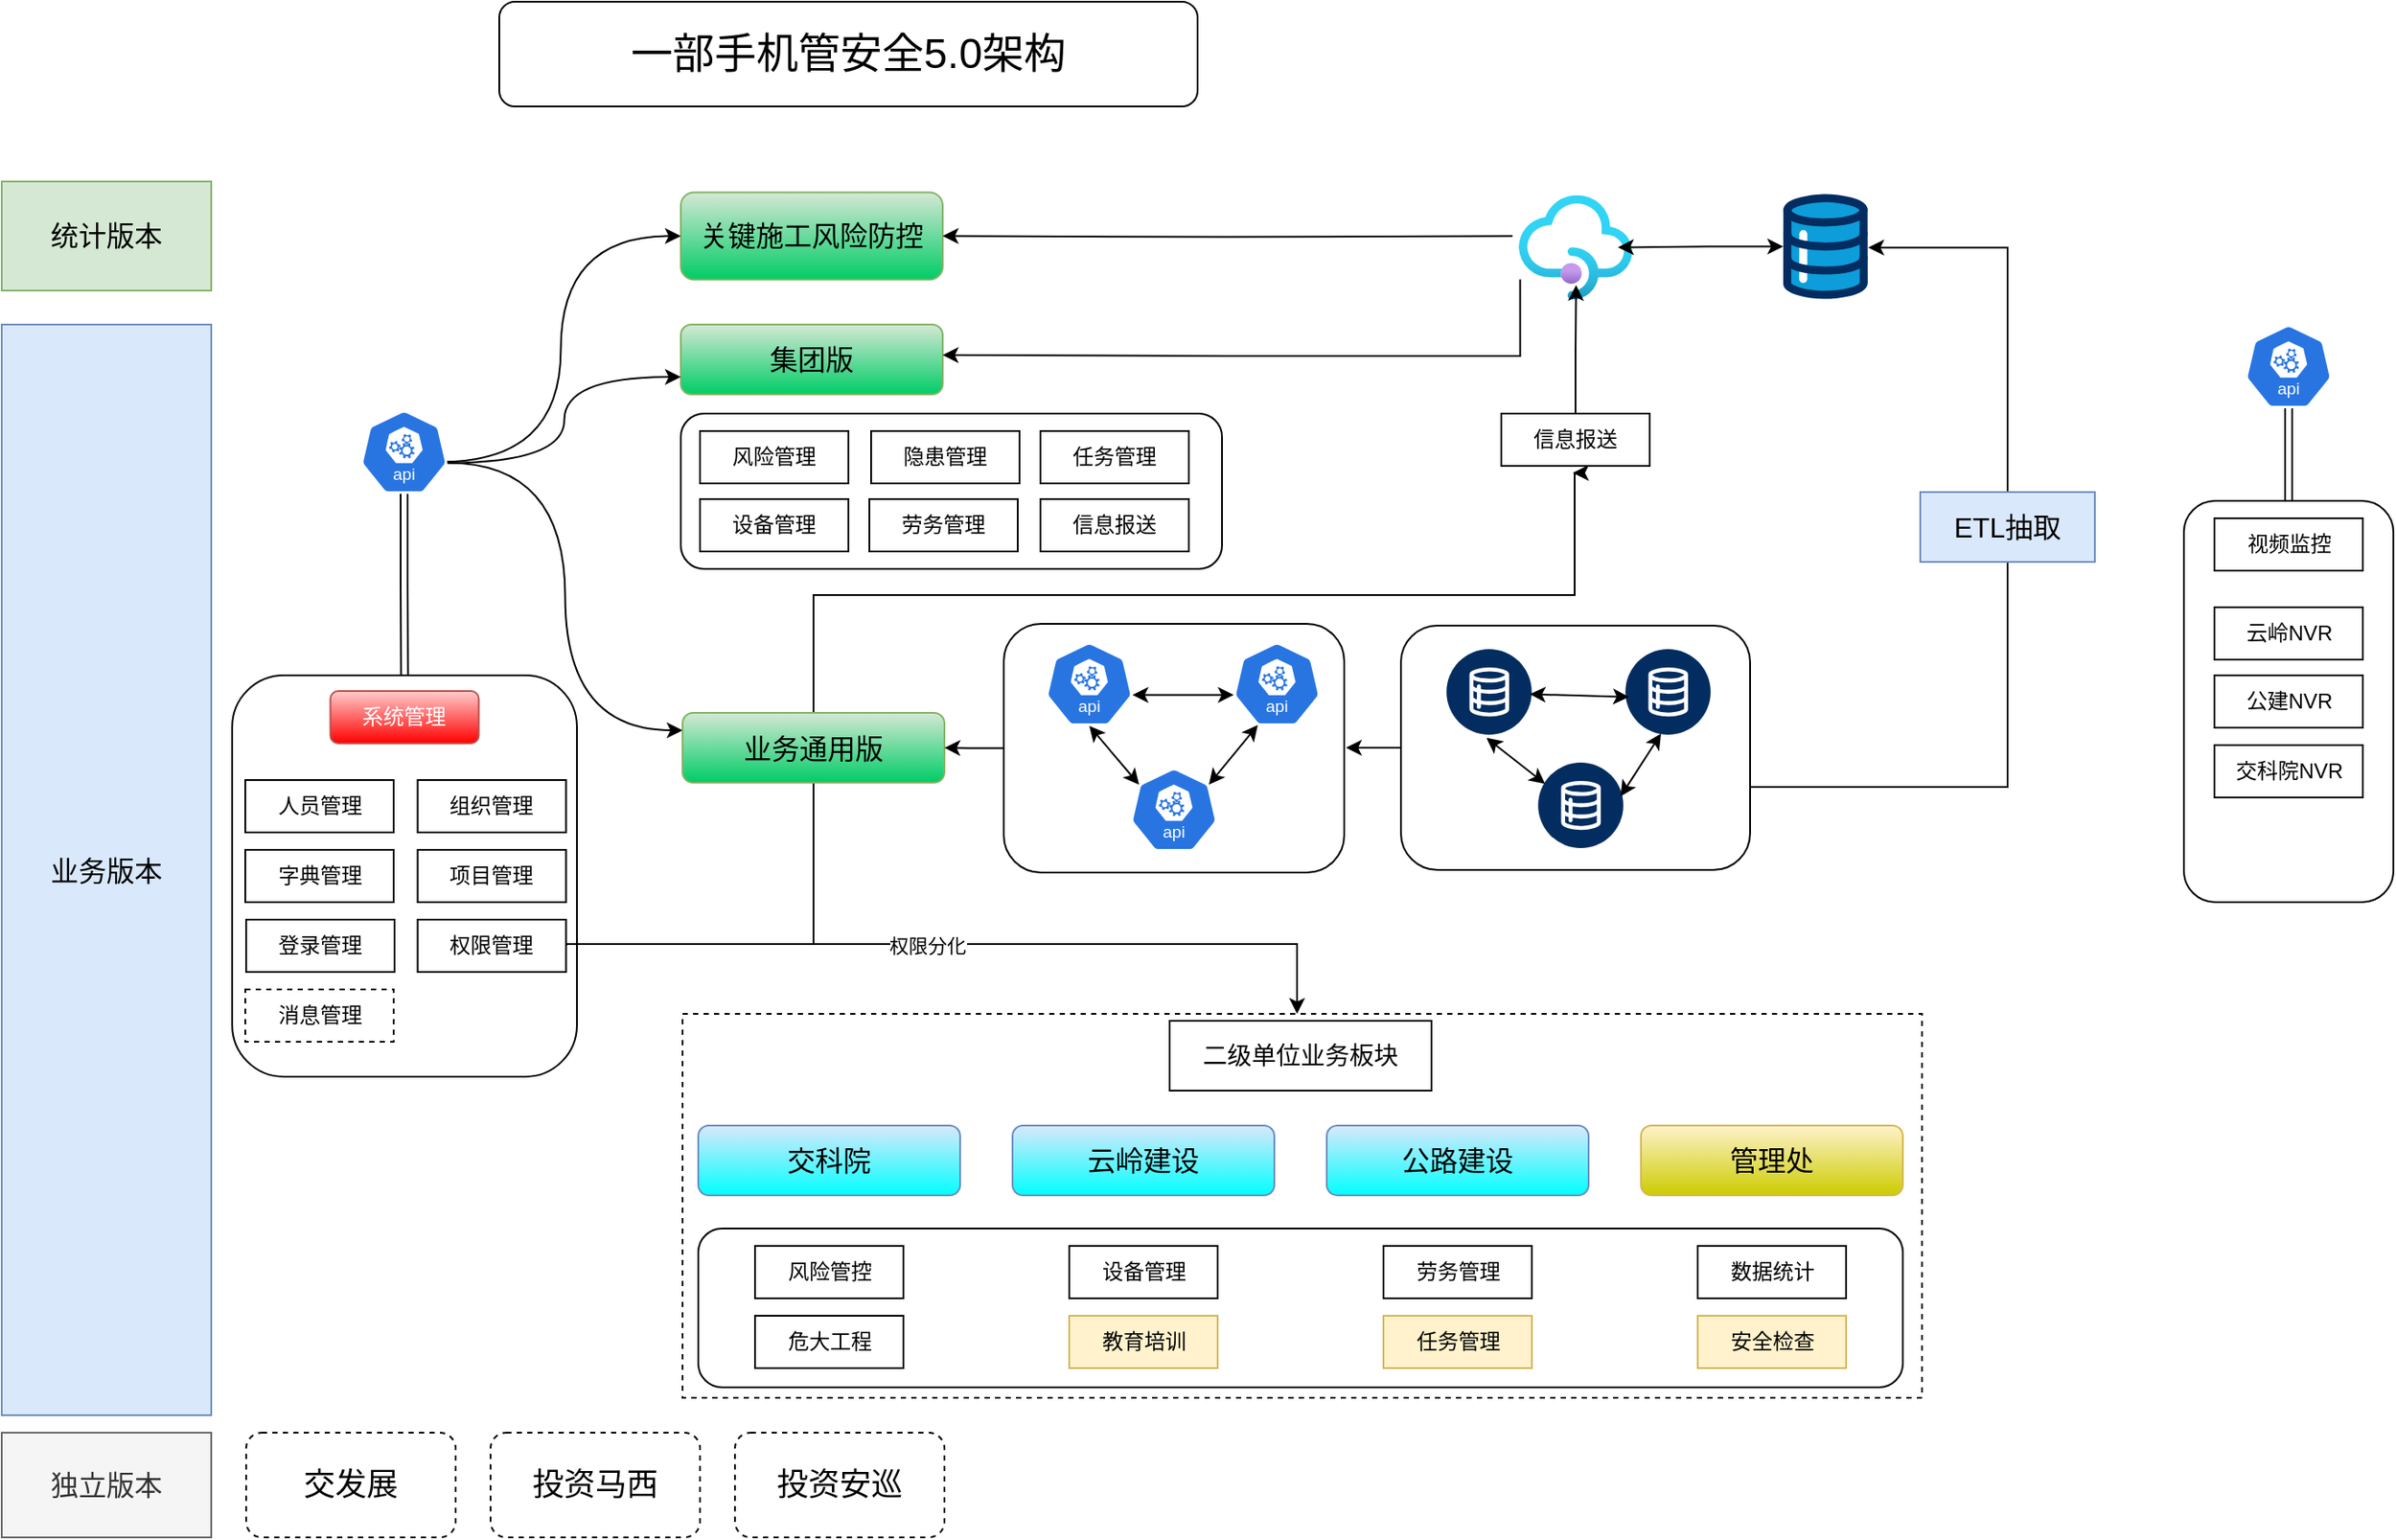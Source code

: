 <mxfile version="26.0.5">
  <diagram name="第 1 页" id="hRdyBuIe_j8G2PpD1SFF">
    <mxGraphModel dx="1235" dy="655" grid="1" gridSize="10" guides="1" tooltips="1" connect="1" arrows="1" fold="1" page="1" pageScale="1" pageWidth="827" pageHeight="1169" math="0" shadow="0">
      <root>
        <mxCell id="0" />
        <mxCell id="1" parent="0" />
        <mxCell id="ZmFsVwPLsDHrUgONcmU9-28" value="" style="rounded=0;whiteSpace=wrap;html=1;dashed=1;" vertex="1" parent="1">
          <mxGeometry x="400" y="600" width="710" height="220" as="geometry" />
        </mxCell>
        <mxCell id="cwfqS2g9V0hjJfOpwHUW-23" value="" style="rounded=1;whiteSpace=wrap;html=1;" parent="1" vertex="1">
          <mxGeometry x="1260" y="306" width="120" height="230" as="geometry" />
        </mxCell>
        <mxCell id="npg-B8WdXjfn3l7shgS7-78" style="edgeStyle=orthogonalEdgeStyle;rounded=0;orthogonalLoop=1;jettySize=auto;html=1;entryX=1.006;entryY=0.51;entryDx=0;entryDy=0;entryPerimeter=0;exitX=1;exitY=0.5;exitDx=0;exitDy=0;" parent="1" source="ZmFsVwPLsDHrUgONcmU9-8" target="npg-B8WdXjfn3l7shgS7-77" edge="1">
          <mxGeometry relative="1" as="geometry">
            <Array as="points">
              <mxPoint x="1159" y="470" />
              <mxPoint x="1159" y="161" />
            </Array>
            <mxPoint x="525" y="740" as="sourcePoint" />
          </mxGeometry>
        </mxCell>
        <mxCell id="npg-B8WdXjfn3l7shgS7-1" value="&lt;font style=&quot;font-size: 24px;&quot;&gt;一部手机管安全5.0架构&lt;/font&gt;" style="rounded=1;whiteSpace=wrap;html=1;" parent="1" vertex="1">
          <mxGeometry x="295" y="20" width="400" height="60" as="geometry" />
        </mxCell>
        <mxCell id="npg-B8WdXjfn3l7shgS7-2" value="&lt;font style=&quot;font-size: 16px;&quot;&gt;云岭建设&lt;/font&gt;" style="rounded=1;whiteSpace=wrap;html=1;fillColor=#dae8fc;strokeColor=#6c8ebf;gradientColor=#00FFFF;" parent="1" vertex="1">
          <mxGeometry x="589" y="664" width="150" height="40" as="geometry" />
        </mxCell>
        <mxCell id="npg-B8WdXjfn3l7shgS7-3" value="&lt;font style=&quot;font-size: 16px;&quot;&gt;交科院&lt;/font&gt;" style="rounded=1;whiteSpace=wrap;html=1;fillColor=#dae8fc;strokeColor=#6c8ebf;gradientColor=#00FFFF;" parent="1" vertex="1">
          <mxGeometry x="409" y="664" width="150" height="40" as="geometry" />
        </mxCell>
        <mxCell id="npg-B8WdXjfn3l7shgS7-4" value="&lt;font style=&quot;font-size: 16px;&quot;&gt;公路建设&lt;/font&gt;" style="rounded=1;whiteSpace=wrap;html=1;fillColor=#dae8fc;strokeColor=#6c8ebf;gradientColor=#00FFFF;" parent="1" vertex="1">
          <mxGeometry x="769" y="664" width="150" height="40" as="geometry" />
        </mxCell>
        <mxCell id="npg-B8WdXjfn3l7shgS7-5" value="&lt;font style=&quot;font-size: 16px;&quot;&gt;管理处&lt;/font&gt;" style="rounded=1;whiteSpace=wrap;html=1;fillColor=#fff2cc;strokeColor=#d6b656;gradientColor=#CCCC00;" parent="1" vertex="1">
          <mxGeometry x="949" y="664" width="150" height="40" as="geometry" />
        </mxCell>
        <mxCell id="npg-B8WdXjfn3l7shgS7-6" value="&lt;font style=&quot;font-size: 18px;&quot;&gt;交发展&lt;/font&gt;" style="rounded=1;whiteSpace=wrap;html=1;dashed=1;" parent="1" vertex="1">
          <mxGeometry x="150" y="840" width="120" height="60" as="geometry" />
        </mxCell>
        <mxCell id="npg-B8WdXjfn3l7shgS7-7" value="&lt;font style=&quot;font-size: 18px;&quot;&gt;投资马西&lt;/font&gt;" style="rounded=1;whiteSpace=wrap;html=1;dashed=1;" parent="1" vertex="1">
          <mxGeometry x="290" y="840" width="120" height="60" as="geometry" />
        </mxCell>
        <mxCell id="npg-B8WdXjfn3l7shgS7-8" value="&lt;font style=&quot;font-size: 18px;&quot;&gt;投资安巡&lt;/font&gt;" style="rounded=1;whiteSpace=wrap;html=1;dashed=1;" parent="1" vertex="1">
          <mxGeometry x="430" y="840" width="120" height="60" as="geometry" />
        </mxCell>
        <mxCell id="npg-B8WdXjfn3l7shgS7-9" value="&lt;font style=&quot;font-size: 16px;&quot;&gt;集团版&lt;/font&gt;" style="rounded=1;whiteSpace=wrap;html=1;fillColor=#d5e8d4;strokeColor=#82b366;gradientColor=#00CC66;" parent="1" vertex="1">
          <mxGeometry x="399" y="205" width="150" height="40" as="geometry" />
        </mxCell>
        <mxCell id="npg-B8WdXjfn3l7shgS7-10" value="&lt;font style=&quot;font-size: 16px;&quot;&gt;关键施工风险防控&lt;/font&gt;" style="rounded=1;whiteSpace=wrap;html=1;fillColor=#d5e8d4;strokeColor=#82b366;gradientColor=#00CC66;" parent="1" vertex="1">
          <mxGeometry x="399" y="129.25" width="150" height="50" as="geometry" />
        </mxCell>
        <mxCell id="npg-B8WdXjfn3l7shgS7-13" value="&lt;font style=&quot;font-size: 16px;&quot;&gt;独立版本&lt;/font&gt;" style="rounded=0;whiteSpace=wrap;html=1;fillColor=#f5f5f5;fontColor=#333333;strokeColor=#666666;" parent="1" vertex="1">
          <mxGeometry x="10" y="840" width="120" height="60" as="geometry" />
        </mxCell>
        <mxCell id="npg-B8WdXjfn3l7shgS7-14" value="&lt;font style=&quot;font-size: 16px;&quot;&gt;业务版本&lt;/font&gt;" style="rounded=0;whiteSpace=wrap;html=1;fillColor=#dae8fc;strokeColor=#6c8ebf;" parent="1" vertex="1">
          <mxGeometry x="10" y="205" width="120" height="625" as="geometry" />
        </mxCell>
        <mxCell id="npg-B8WdXjfn3l7shgS7-15" value="&lt;font style=&quot;font-size: 16px;&quot;&gt;统计版本&lt;/font&gt;" style="rounded=0;whiteSpace=wrap;html=1;fillColor=#d5e8d4;strokeColor=#82b366;" parent="1" vertex="1">
          <mxGeometry x="10" y="123" width="120" height="62.5" as="geometry" />
        </mxCell>
        <mxCell id="npg-B8WdXjfn3l7shgS7-18" value="" style="rounded=1;whiteSpace=wrap;html=1;" parent="1" vertex="1">
          <mxGeometry x="409" y="723" width="690" height="91" as="geometry" />
        </mxCell>
        <mxCell id="npg-B8WdXjfn3l7shgS7-20" value="风险管控" style="rounded=0;whiteSpace=wrap;html=1;" parent="1" vertex="1">
          <mxGeometry x="441.5" y="733" width="85" height="30" as="geometry" />
        </mxCell>
        <mxCell id="npg-B8WdXjfn3l7shgS7-22" value="危大工程" style="rounded=0;whiteSpace=wrap;html=1;" parent="1" vertex="1">
          <mxGeometry x="441.5" y="773" width="85" height="30" as="geometry" />
        </mxCell>
        <mxCell id="npg-B8WdXjfn3l7shgS7-23" value="安全检查" style="rounded=0;whiteSpace=wrap;html=1;fillColor=#fff2cc;strokeColor=#d6b656;" parent="1" vertex="1">
          <mxGeometry x="981.5" y="773" width="85" height="30" as="geometry" />
        </mxCell>
        <mxCell id="npg-B8WdXjfn3l7shgS7-24" value="任务管理" style="rounded=0;whiteSpace=wrap;html=1;fillColor=#fff2cc;strokeColor=#d6b656;" parent="1" vertex="1">
          <mxGeometry x="801.5" y="773" width="85" height="30" as="geometry" />
        </mxCell>
        <mxCell id="npg-B8WdXjfn3l7shgS7-25" value="劳务管理" style="rounded=0;whiteSpace=wrap;html=1;" parent="1" vertex="1">
          <mxGeometry x="801.5" y="733" width="85" height="30" as="geometry" />
        </mxCell>
        <mxCell id="npg-B8WdXjfn3l7shgS7-26" value="设备管理" style="rounded=0;whiteSpace=wrap;html=1;" parent="1" vertex="1">
          <mxGeometry x="621.5" y="733" width="85" height="30" as="geometry" />
        </mxCell>
        <mxCell id="npg-B8WdXjfn3l7shgS7-28" value="视频监控" style="rounded=0;whiteSpace=wrap;html=1;" parent="1" vertex="1">
          <mxGeometry x="1277.5" y="316" width="85" height="30" as="geometry" />
        </mxCell>
        <mxCell id="npg-B8WdXjfn3l7shgS7-30" value="教育培训" style="rounded=0;whiteSpace=wrap;html=1;fillColor=#fff2cc;strokeColor=#d6b656;" parent="1" vertex="1">
          <mxGeometry x="621.5" y="773" width="85" height="30" as="geometry" />
        </mxCell>
        <mxCell id="npg-B8WdXjfn3l7shgS7-31" value="数据统计" style="rounded=0;whiteSpace=wrap;html=1;" parent="1" vertex="1">
          <mxGeometry x="981.5" y="733" width="85" height="30" as="geometry" />
        </mxCell>
        <mxCell id="npg-B8WdXjfn3l7shgS7-56" value="" style="rounded=1;whiteSpace=wrap;html=1;" parent="1" vertex="1">
          <mxGeometry x="399" y="256" width="310" height="89" as="geometry" />
        </mxCell>
        <mxCell id="npg-B8WdXjfn3l7shgS7-58" value="风险管理" style="rounded=0;whiteSpace=wrap;html=1;" parent="1" vertex="1">
          <mxGeometry x="410" y="266" width="85" height="30" as="geometry" />
        </mxCell>
        <mxCell id="npg-B8WdXjfn3l7shgS7-61" value="隐患管理" style="rounded=0;whiteSpace=wrap;html=1;" parent="1" vertex="1">
          <mxGeometry x="508" y="266" width="85" height="30" as="geometry" />
        </mxCell>
        <mxCell id="npg-B8WdXjfn3l7shgS7-62" value="任务管理" style="rounded=0;whiteSpace=wrap;html=1;" parent="1" vertex="1">
          <mxGeometry x="605" y="266" width="85" height="30" as="geometry" />
        </mxCell>
        <mxCell id="npg-B8WdXjfn3l7shgS7-63" value="劳务管理" style="rounded=0;whiteSpace=wrap;html=1;" parent="1" vertex="1">
          <mxGeometry x="507" y="305" width="85" height="30" as="geometry" />
        </mxCell>
        <mxCell id="npg-B8WdXjfn3l7shgS7-64" value="设备管理" style="rounded=0;whiteSpace=wrap;html=1;" parent="1" vertex="1">
          <mxGeometry x="410" y="305" width="85" height="30" as="geometry" />
        </mxCell>
        <mxCell id="npg-B8WdXjfn3l7shgS7-66" value="信息报送" style="rounded=0;whiteSpace=wrap;html=1;" parent="1" vertex="1">
          <mxGeometry x="605" y="305" width="85" height="30" as="geometry" />
        </mxCell>
        <mxCell id="npg-B8WdXjfn3l7shgS7-77" value="" style="verticalLabelPosition=bottom;aspect=fixed;html=1;shape=mxgraph.salesforce.data;" parent="1" vertex="1">
          <mxGeometry x="1030.4" y="130.25" width="48.6" height="60" as="geometry" />
        </mxCell>
        <mxCell id="npg-B8WdXjfn3l7shgS7-79" value="&lt;font style=&quot;font-size: 16px;&quot;&gt;ETL抽取&lt;/font&gt;" style="rounded=0;whiteSpace=wrap;html=1;fillColor=#dae8fc;strokeColor=#6c8ebf;" parent="1" vertex="1">
          <mxGeometry x="1109" y="301" width="100" height="40" as="geometry" />
        </mxCell>
        <mxCell id="npg-B8WdXjfn3l7shgS7-82" style="edgeStyle=orthogonalEdgeStyle;rounded=0;orthogonalLoop=1;jettySize=auto;html=1;entryX=1;entryY=0.5;entryDx=0;entryDy=0;" parent="1" target="npg-B8WdXjfn3l7shgS7-10" edge="1">
          <mxGeometry relative="1" as="geometry">
            <mxPoint x="875.4" y="154.25" as="sourcePoint" />
          </mxGeometry>
        </mxCell>
        <mxCell id="cwfqS2g9V0hjJfOpwHUW-22" style="edgeStyle=orthogonalEdgeStyle;rounded=0;orthogonalLoop=1;jettySize=auto;html=1;entryX=1;entryY=0.25;entryDx=0;entryDy=0;exitX=0.012;exitY=0.807;exitDx=0;exitDy=0;exitPerimeter=0;" parent="1" source="g1NR8oi6RR4LAQB7Cah_-6" edge="1">
          <mxGeometry relative="1" as="geometry">
            <mxPoint x="879" y="62.5" as="sourcePoint" />
            <mxPoint x="549" y="222.5" as="targetPoint" />
            <Array as="points">
              <mxPoint x="880" y="223" />
              <mxPoint x="714" y="223" />
            </Array>
          </mxGeometry>
        </mxCell>
        <mxCell id="g1NR8oi6RR4LAQB7Cah_-6" value="" style="image;aspect=fixed;html=1;points=[];align=center;fontSize=12;image=img/lib/azure2/app_services/API_Management_Services.svg;" parent="1" vertex="1">
          <mxGeometry x="879" y="130.75" width="65" height="60" as="geometry" />
        </mxCell>
        <mxCell id="cwfqS2g9V0hjJfOpwHUW-2" value="" style="rounded=1;whiteSpace=wrap;html=1;" parent="1" vertex="1">
          <mxGeometry x="142" y="406" width="197.5" height="230" as="geometry" />
        </mxCell>
        <mxCell id="npg-B8WdXjfn3l7shgS7-19" value="&lt;font style=&quot;color: rgb(255, 255, 255);&quot;&gt;系统管理&lt;/font&gt;" style="rounded=1;whiteSpace=wrap;html=1;fillColor=#FFCCCC;strokeColor=#b85450;gradientColor=#FF0000;" parent="1" vertex="1">
          <mxGeometry x="198.25" y="415" width="85" height="30" as="geometry" />
        </mxCell>
        <mxCell id="cwfqS2g9V0hjJfOpwHUW-5" value="人员管理" style="rounded=0;whiteSpace=wrap;html=1;" parent="1" vertex="1">
          <mxGeometry x="149.5" y="466" width="85" height="30" as="geometry" />
        </mxCell>
        <mxCell id="ZmFsVwPLsDHrUgONcmU9-16" style="edgeStyle=orthogonalEdgeStyle;rounded=0;orthogonalLoop=1;jettySize=auto;html=1;exitX=1;exitY=0.5;exitDx=0;exitDy=0;" edge="1" parent="1" source="cwfqS2g9V0hjJfOpwHUW-6">
          <mxGeometry relative="1" as="geometry">
            <mxPoint x="752" y="600" as="targetPoint" />
            <Array as="points">
              <mxPoint x="333" y="560" />
              <mxPoint x="752" y="560" />
            </Array>
          </mxGeometry>
        </mxCell>
        <mxCell id="ZmFsVwPLsDHrUgONcmU9-17" value="权限分化" style="edgeLabel;html=1;align=center;verticalAlign=middle;resizable=0;points=[];" vertex="1" connectable="0" parent="ZmFsVwPLsDHrUgONcmU9-16">
          <mxGeometry x="0.08" y="-2" relative="1" as="geometry">
            <mxPoint x="-41" y="-1" as="offset" />
          </mxGeometry>
        </mxCell>
        <mxCell id="cwfqS2g9V0hjJfOpwHUW-6" value="权限管理" style="rounded=0;whiteSpace=wrap;html=1;" parent="1" vertex="1">
          <mxGeometry x="248.25" y="546" width="85" height="30" as="geometry" />
        </mxCell>
        <mxCell id="cwfqS2g9V0hjJfOpwHUW-7" value="组织管理" style="rounded=0;whiteSpace=wrap;html=1;" parent="1" vertex="1">
          <mxGeometry x="248.25" y="466" width="85" height="30" as="geometry" />
        </mxCell>
        <mxCell id="cwfqS2g9V0hjJfOpwHUW-8" value="字典管理" style="rounded=0;whiteSpace=wrap;html=1;" parent="1" vertex="1">
          <mxGeometry x="149.5" y="506" width="85" height="30" as="geometry" />
        </mxCell>
        <mxCell id="cwfqS2g9V0hjJfOpwHUW-9" value="项目管理" style="rounded=0;whiteSpace=wrap;html=1;" parent="1" vertex="1">
          <mxGeometry x="248.25" y="506" width="85" height="30" as="geometry" />
        </mxCell>
        <mxCell id="cwfqS2g9V0hjJfOpwHUW-10" value="登录管理" style="rounded=0;whiteSpace=wrap;html=1;" parent="1" vertex="1">
          <mxGeometry x="150" y="546" width="85" height="30" as="geometry" />
        </mxCell>
        <mxCell id="cwfqS2g9V0hjJfOpwHUW-11" value="消息管理" style="rounded=0;whiteSpace=wrap;html=1;dashed=1;" parent="1" vertex="1">
          <mxGeometry x="149.5" y="586" width="85" height="30" as="geometry" />
        </mxCell>
        <mxCell id="cwfqS2g9V0hjJfOpwHUW-12" value="信息报送" style="rounded=0;whiteSpace=wrap;html=1;" parent="1" vertex="1">
          <mxGeometry x="869" y="256" width="85" height="30" as="geometry" />
        </mxCell>
        <mxCell id="cwfqS2g9V0hjJfOpwHUW-21" style="edgeStyle=orthogonalEdgeStyle;rounded=0;orthogonalLoop=1;jettySize=auto;html=1;exitX=0.5;exitY=0;exitDx=0;exitDy=0;entryX=0.505;entryY=0.86;entryDx=0;entryDy=0;entryPerimeter=0;" parent="1" source="cwfqS2g9V0hjJfOpwHUW-12" target="g1NR8oi6RR4LAQB7Cah_-6" edge="1">
          <mxGeometry relative="1" as="geometry" />
        </mxCell>
        <mxCell id="cwfqS2g9V0hjJfOpwHUW-24" value="云岭NVR" style="rounded=0;whiteSpace=wrap;html=1;" parent="1" vertex="1">
          <mxGeometry x="1277.5" y="367" width="85" height="30" as="geometry" />
        </mxCell>
        <mxCell id="cwfqS2g9V0hjJfOpwHUW-25" value="公建NVR" style="rounded=0;whiteSpace=wrap;html=1;" parent="1" vertex="1">
          <mxGeometry x="1277.5" y="406" width="85" height="30" as="geometry" />
        </mxCell>
        <mxCell id="cwfqS2g9V0hjJfOpwHUW-26" value="交科院NVR" style="rounded=0;whiteSpace=wrap;html=1;" parent="1" vertex="1">
          <mxGeometry x="1277.5" y="446" width="85" height="30" as="geometry" />
        </mxCell>
        <mxCell id="cwfqS2g9V0hjJfOpwHUW-30" style="edgeStyle=orthogonalEdgeStyle;rounded=0;orthogonalLoop=1;jettySize=auto;html=1;exitX=0.5;exitY=1;exitDx=0;exitDy=0;exitPerimeter=0;entryX=0.5;entryY=0;entryDx=0;entryDy=0;shape=link;" parent="1" source="cwfqS2g9V0hjJfOpwHUW-27" target="cwfqS2g9V0hjJfOpwHUW-2" edge="1">
          <mxGeometry relative="1" as="geometry" />
        </mxCell>
        <mxCell id="cwfqS2g9V0hjJfOpwHUW-33" style="edgeStyle=orthogonalEdgeStyle;rounded=0;orthogonalLoop=1;jettySize=auto;html=1;exitX=0.9;exitY=0.2;exitDx=0;exitDy=0;exitPerimeter=0;entryX=0;entryY=0.5;entryDx=0;entryDy=0;curved=1;" parent="1" target="npg-B8WdXjfn3l7shgS7-10" edge="1">
          <mxGeometry relative="1" as="geometry">
            <mxPoint x="260.5" y="283.68" as="sourcePoint" />
            <mxPoint x="399" y="174.33" as="targetPoint" />
          </mxGeometry>
        </mxCell>
        <mxCell id="cwfqS2g9V0hjJfOpwHUW-34" style="edgeStyle=orthogonalEdgeStyle;rounded=0;orthogonalLoop=1;jettySize=auto;html=1;exitX=0.995;exitY=0.63;exitDx=0;exitDy=0;exitPerimeter=0;entryX=0;entryY=0.75;entryDx=0;entryDy=0;curved=1;" parent="1" source="cwfqS2g9V0hjJfOpwHUW-27" target="npg-B8WdXjfn3l7shgS7-9" edge="1">
          <mxGeometry relative="1" as="geometry" />
        </mxCell>
        <mxCell id="cwfqS2g9V0hjJfOpwHUW-36" style="edgeStyle=orthogonalEdgeStyle;rounded=0;orthogonalLoop=1;jettySize=auto;html=1;exitX=0.995;exitY=0.63;exitDx=0;exitDy=0;exitPerimeter=0;entryX=0;entryY=0.25;entryDx=0;entryDy=0;curved=1;" parent="1" source="cwfqS2g9V0hjJfOpwHUW-27" target="ZmFsVwPLsDHrUgONcmU9-1" edge="1">
          <mxGeometry relative="1" as="geometry" />
        </mxCell>
        <mxCell id="cwfqS2g9V0hjJfOpwHUW-27" value="" style="aspect=fixed;sketch=0;html=1;dashed=0;whitespace=wrap;verticalLabelPosition=bottom;verticalAlign=top;fillColor=#2875E2;strokeColor=#ffffff;points=[[0.005,0.63,0],[0.1,0.2,0],[0.9,0.2,0],[0.5,0,0],[0.995,0.63,0],[0.72,0.99,0],[0.5,1,0],[0.28,0.99,0]];shape=mxgraph.kubernetes.icon2;kubernetesLabel=1;prIcon=api" parent="1" vertex="1">
          <mxGeometry x="215.5" y="254" width="50" height="48" as="geometry" />
        </mxCell>
        <mxCell id="cwfqS2g9V0hjJfOpwHUW-31" style="edgeStyle=orthogonalEdgeStyle;rounded=0;orthogonalLoop=1;jettySize=auto;html=1;exitX=0.5;exitY=1;exitDx=0;exitDy=0;exitPerimeter=0;entryX=0.5;entryY=0;entryDx=0;entryDy=0;shape=link;" parent="1" source="cwfqS2g9V0hjJfOpwHUW-28" target="cwfqS2g9V0hjJfOpwHUW-23" edge="1">
          <mxGeometry relative="1" as="geometry" />
        </mxCell>
        <mxCell id="cwfqS2g9V0hjJfOpwHUW-28" value="" style="aspect=fixed;sketch=0;html=1;dashed=0;whitespace=wrap;verticalLabelPosition=bottom;verticalAlign=top;fillColor=#2875E2;strokeColor=#ffffff;points=[[0.005,0.63,0],[0.1,0.2,0],[0.9,0.2,0],[0.5,0,0],[0.995,0.63,0],[0.72,0.99,0],[0.5,1,0],[0.28,0.99,0]];shape=mxgraph.kubernetes.icon2;kubernetesLabel=1;prIcon=api" parent="1" vertex="1">
          <mxGeometry x="1295" y="205" width="50" height="48" as="geometry" />
        </mxCell>
        <mxCell id="npg-B8WdXjfn3l7shgS7-83" style="edgeStyle=orthogonalEdgeStyle;rounded=0;orthogonalLoop=1;jettySize=auto;html=1;entryX=0.874;entryY=0.5;entryDx=0;entryDy=0;entryPerimeter=0;startArrow=classic;startFill=1;" parent="1" source="npg-B8WdXjfn3l7shgS7-77" target="g1NR8oi6RR4LAQB7Cah_-6" edge="1">
          <mxGeometry relative="1" as="geometry">
            <mxPoint x="949" y="161.75" as="targetPoint" />
          </mxGeometry>
        </mxCell>
        <mxCell id="ZmFsVwPLsDHrUgONcmU9-24" style="edgeStyle=orthogonalEdgeStyle;rounded=0;orthogonalLoop=1;jettySize=auto;html=1;endArrow=none;endFill=0;" edge="1" parent="1" source="ZmFsVwPLsDHrUgONcmU9-1">
          <mxGeometry relative="1" as="geometry">
            <mxPoint x="475" y="560" as="targetPoint" />
          </mxGeometry>
        </mxCell>
        <mxCell id="ZmFsVwPLsDHrUgONcmU9-29" style="edgeStyle=orthogonalEdgeStyle;rounded=0;orthogonalLoop=1;jettySize=auto;html=1;" edge="1" parent="1" source="ZmFsVwPLsDHrUgONcmU9-1">
          <mxGeometry relative="1" as="geometry">
            <mxPoint x="910" y="290" as="targetPoint" />
            <Array as="points">
              <mxPoint x="475" y="360" />
              <mxPoint x="911" y="360" />
            </Array>
          </mxGeometry>
        </mxCell>
        <mxCell id="ZmFsVwPLsDHrUgONcmU9-1" value="&lt;span style=&quot;font-size: 16px;&quot;&gt;业务通用版&lt;/span&gt;" style="rounded=1;whiteSpace=wrap;html=1;fillColor=#d5e8d4;strokeColor=#82b366;gradientColor=#00CC66;" vertex="1" parent="1">
          <mxGeometry x="400" y="427.5" width="150" height="40" as="geometry" />
        </mxCell>
        <mxCell id="ZmFsVwPLsDHrUgONcmU9-7" value="" style="group" vertex="1" connectable="0" parent="1">
          <mxGeometry x="584" y="376.5" width="195" height="142.5" as="geometry" />
        </mxCell>
        <mxCell id="ZmFsVwPLsDHrUgONcmU9-2" value="" style="rounded=1;whiteSpace=wrap;html=1;" vertex="1" parent="ZmFsVwPLsDHrUgONcmU9-7">
          <mxGeometry width="195" height="142.5" as="geometry" />
        </mxCell>
        <mxCell id="npg-B8WdXjfn3l7shgS7-45" value="" style="aspect=fixed;sketch=0;html=1;dashed=0;whitespace=wrap;verticalLabelPosition=bottom;verticalAlign=top;fillColor=#2875E2;strokeColor=#ffffff;points=[[0.005,0.63,0],[0.1,0.2,0],[0.9,0.2,0],[0.5,0,0],[0.995,0.63,0],[0.72,0.99,0],[0.5,1,0],[0.28,0.99,0]];shape=mxgraph.kubernetes.icon2;kubernetesLabel=1;prIcon=api" parent="ZmFsVwPLsDHrUgONcmU9-7" vertex="1">
          <mxGeometry x="24" y="10.5" width="50" height="48" as="geometry" />
        </mxCell>
        <mxCell id="npg-B8WdXjfn3l7shgS7-46" value="" style="aspect=fixed;sketch=0;html=1;dashed=0;whitespace=wrap;verticalLabelPosition=bottom;verticalAlign=top;fillColor=#2875E2;strokeColor=#ffffff;points=[[0.005,0.63,0],[0.1,0.2,0],[0.9,0.2,0],[0.5,0,0],[0.995,0.63,0],[0.72,0.99,0],[0.5,1,0],[0.28,0.99,0]];shape=mxgraph.kubernetes.icon2;kubernetesLabel=1;prIcon=api" parent="ZmFsVwPLsDHrUgONcmU9-7" vertex="1">
          <mxGeometry x="131.5" y="10.5" width="50" height="48" as="geometry" />
        </mxCell>
        <mxCell id="npg-B8WdXjfn3l7shgS7-47" value="" style="aspect=fixed;sketch=0;html=1;dashed=0;whitespace=wrap;verticalLabelPosition=bottom;verticalAlign=top;fillColor=#2875E2;strokeColor=#ffffff;points=[[0.005,0.63,0],[0.1,0.2,0],[0.9,0.2,0],[0.5,0,0],[0.995,0.63,0],[0.72,0.99,0],[0.5,1,0],[0.28,0.99,0]];shape=mxgraph.kubernetes.icon2;kubernetesLabel=1;prIcon=api" parent="ZmFsVwPLsDHrUgONcmU9-7" vertex="1">
          <mxGeometry x="72.5" y="82.5" width="50" height="48" as="geometry" />
        </mxCell>
        <mxCell id="ZmFsVwPLsDHrUgONcmU9-3" style="rounded=0;orthogonalLoop=1;jettySize=auto;html=1;exitX=0.5;exitY=1;exitDx=0;exitDy=0;exitPerimeter=0;entryX=0.1;entryY=0.2;entryDx=0;entryDy=0;entryPerimeter=0;startArrow=classic;startFill=1;" edge="1" parent="ZmFsVwPLsDHrUgONcmU9-7" source="npg-B8WdXjfn3l7shgS7-45" target="npg-B8WdXjfn3l7shgS7-47">
          <mxGeometry relative="1" as="geometry" />
        </mxCell>
        <mxCell id="ZmFsVwPLsDHrUgONcmU9-4" style="rounded=0;orthogonalLoop=1;jettySize=auto;html=1;exitX=0.9;exitY=0.2;exitDx=0;exitDy=0;exitPerimeter=0;entryX=0.28;entryY=0.99;entryDx=0;entryDy=0;entryPerimeter=0;startArrow=classic;startFill=1;" edge="1" parent="ZmFsVwPLsDHrUgONcmU9-7" source="npg-B8WdXjfn3l7shgS7-47" target="npg-B8WdXjfn3l7shgS7-46">
          <mxGeometry relative="1" as="geometry" />
        </mxCell>
        <mxCell id="ZmFsVwPLsDHrUgONcmU9-6" style="edgeStyle=orthogonalEdgeStyle;rounded=0;orthogonalLoop=1;jettySize=auto;html=1;exitX=0.995;exitY=0.63;exitDx=0;exitDy=0;exitPerimeter=0;entryX=0.005;entryY=0.63;entryDx=0;entryDy=0;entryPerimeter=0;startArrow=classic;startFill=1;" edge="1" parent="ZmFsVwPLsDHrUgONcmU9-7" source="npg-B8WdXjfn3l7shgS7-45" target="npg-B8WdXjfn3l7shgS7-46">
          <mxGeometry relative="1" as="geometry" />
        </mxCell>
        <mxCell id="ZmFsVwPLsDHrUgONcmU9-15" value="" style="group" vertex="1" connectable="0" parent="1">
          <mxGeometry x="811.5" y="377.5" width="200" height="140" as="geometry" />
        </mxCell>
        <mxCell id="ZmFsVwPLsDHrUgONcmU9-23" style="edgeStyle=orthogonalEdgeStyle;rounded=0;orthogonalLoop=1;jettySize=auto;html=1;" edge="1" parent="ZmFsVwPLsDHrUgONcmU9-15" source="ZmFsVwPLsDHrUgONcmU9-8">
          <mxGeometry relative="1" as="geometry">
            <mxPoint x="-31.5" y="70" as="targetPoint" />
          </mxGeometry>
        </mxCell>
        <mxCell id="ZmFsVwPLsDHrUgONcmU9-8" value="" style="rounded=1;whiteSpace=wrap;html=1;" vertex="1" parent="ZmFsVwPLsDHrUgONcmU9-15">
          <mxGeometry width="200" height="140" as="geometry" />
        </mxCell>
        <mxCell id="npg-B8WdXjfn3l7shgS7-52" value="" style="verticalLabelPosition=bottom;aspect=fixed;html=1;shape=mxgraph.salesforce.data2;" parent="ZmFsVwPLsDHrUgONcmU9-15" vertex="1">
          <mxGeometry x="26" y="13.5" width="49" height="49" as="geometry" />
        </mxCell>
        <mxCell id="npg-B8WdXjfn3l7shgS7-53" value="" style="verticalLabelPosition=bottom;aspect=fixed;html=1;shape=mxgraph.salesforce.data2;" parent="ZmFsVwPLsDHrUgONcmU9-15" vertex="1">
          <mxGeometry x="128.5" y="13.5" width="49" height="49" as="geometry" />
        </mxCell>
        <mxCell id="npg-B8WdXjfn3l7shgS7-54" value="" style="verticalLabelPosition=bottom;aspect=fixed;html=1;shape=mxgraph.salesforce.data2;" parent="ZmFsVwPLsDHrUgONcmU9-15" vertex="1">
          <mxGeometry x="78.5" y="78.5" width="49" height="49" as="geometry" />
        </mxCell>
        <mxCell id="ZmFsVwPLsDHrUgONcmU9-11" value="" style="endArrow=classic;startArrow=classic;html=1;rounded=0;entryX=0.469;entryY=1.037;entryDx=0;entryDy=0;entryPerimeter=0;exitX=0.082;exitY=0.249;exitDx=0;exitDy=0;exitPerimeter=0;" edge="1" parent="ZmFsVwPLsDHrUgONcmU9-15" source="npg-B8WdXjfn3l7shgS7-54" target="npg-B8WdXjfn3l7shgS7-52">
          <mxGeometry width="50" height="50" relative="1" as="geometry">
            <mxPoint x="29" y="122.5" as="sourcePoint" />
            <mxPoint x="79" y="72.5" as="targetPoint" />
          </mxGeometry>
        </mxCell>
        <mxCell id="ZmFsVwPLsDHrUgONcmU9-13" value="" style="endArrow=classic;startArrow=classic;html=1;rounded=0;exitX=0.977;exitY=0.547;exitDx=0;exitDy=0;exitPerimeter=0;entryX=0.041;entryY=0.58;entryDx=0;entryDy=0;entryPerimeter=0;" edge="1" parent="ZmFsVwPLsDHrUgONcmU9-15">
          <mxGeometry width="50" height="50" relative="1" as="geometry">
            <mxPoint x="73.785" y="39.303" as="sourcePoint" />
            <mxPoint x="130.594" y="40.92" as="targetPoint" />
          </mxGeometry>
        </mxCell>
        <mxCell id="ZmFsVwPLsDHrUgONcmU9-14" value="" style="endArrow=classic;startArrow=classic;html=1;rounded=0;entryX=0.418;entryY=0.988;entryDx=0;entryDy=0;entryPerimeter=0;exitX=0.967;exitY=0.396;exitDx=0;exitDy=0;exitPerimeter=0;" edge="1" parent="ZmFsVwPLsDHrUgONcmU9-15" source="npg-B8WdXjfn3l7shgS7-54" target="npg-B8WdXjfn3l7shgS7-53">
          <mxGeometry width="50" height="50" relative="1" as="geometry">
            <mxPoint x="139" y="152.5" as="sourcePoint" />
            <mxPoint x="189" y="102.5" as="targetPoint" />
          </mxGeometry>
        </mxCell>
        <mxCell id="ZmFsVwPLsDHrUgONcmU9-18" value="&lt;font style=&quot;font-size: 14px;&quot;&gt;二级单位业务板块&lt;/font&gt;" style="rounded=0;whiteSpace=wrap;html=1;" vertex="1" parent="1">
          <mxGeometry x="679" y="604" width="150" height="40" as="geometry" />
        </mxCell>
        <mxCell id="ZmFsVwPLsDHrUgONcmU9-22" value="" style="edgeStyle=orthogonalEdgeStyle;rounded=0;orthogonalLoop=1;jettySize=auto;html=1;" edge="1" parent="1" source="ZmFsVwPLsDHrUgONcmU9-2" target="ZmFsVwPLsDHrUgONcmU9-1">
          <mxGeometry relative="1" as="geometry" />
        </mxCell>
      </root>
    </mxGraphModel>
  </diagram>
</mxfile>
